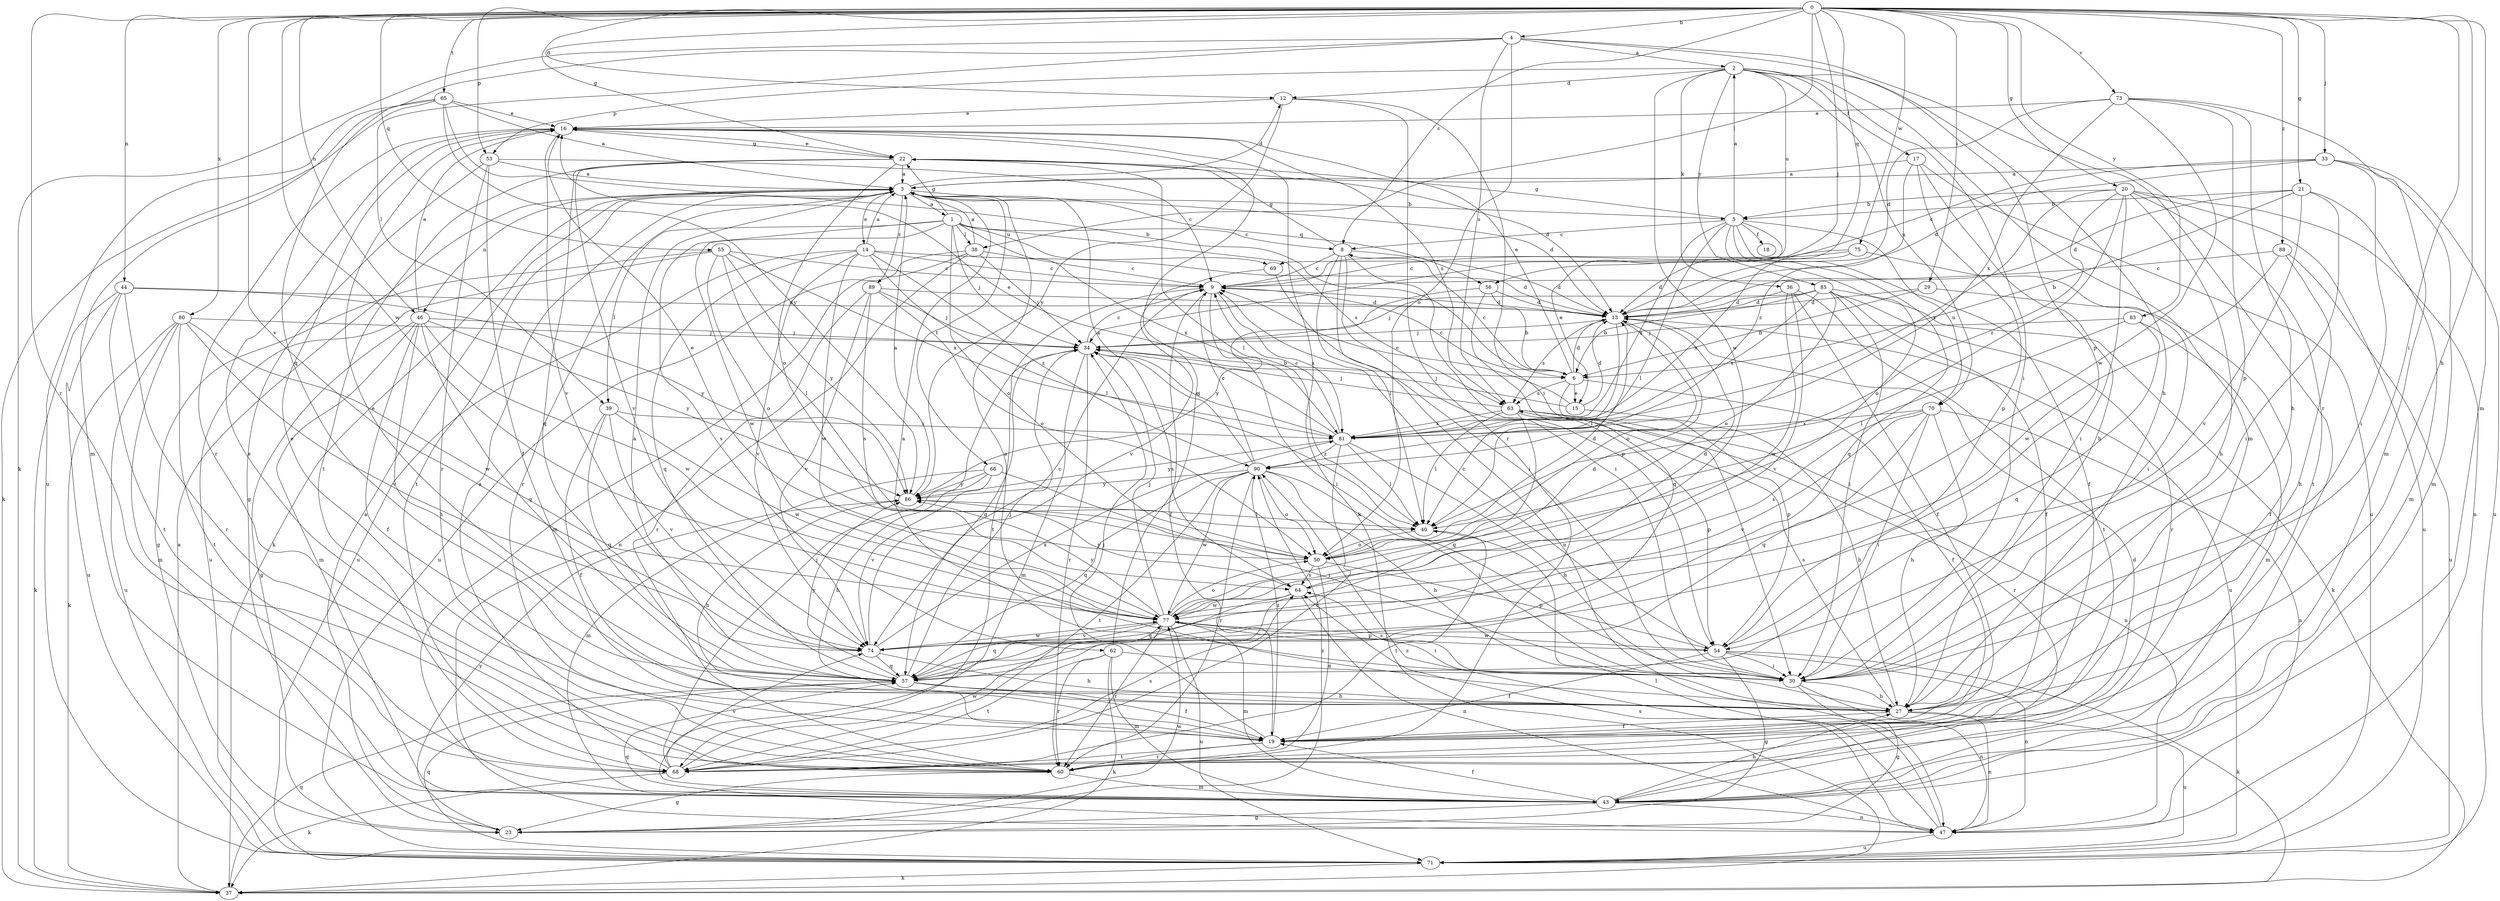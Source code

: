 strict digraph  {
0;
1;
2;
3;
4;
5;
6;
8;
9;
12;
13;
14;
15;
16;
17;
18;
19;
20;
21;
22;
23;
27;
29;
30;
33;
34;
36;
37;
38;
39;
40;
43;
44;
46;
47;
50;
53;
54;
55;
56;
57;
60;
62;
63;
64;
65;
66;
68;
69;
70;
71;
73;
74;
75;
77;
80;
81;
83;
85;
86;
88;
89;
90;
0 -> 4  [label=b];
0 -> 8  [label=c];
0 -> 12  [label=d];
0 -> 20  [label=g];
0 -> 21  [label=g];
0 -> 22  [label=g];
0 -> 27  [label=h];
0 -> 29  [label=i];
0 -> 30  [label=i];
0 -> 33  [label=j];
0 -> 34  [label=j];
0 -> 38  [label=l];
0 -> 43  [label=m];
0 -> 44  [label=n];
0 -> 46  [label=n];
0 -> 53  [label=p];
0 -> 55  [label=q];
0 -> 56  [label=q];
0 -> 60  [label=r];
0 -> 65  [label=t];
0 -> 73  [label=v];
0 -> 74  [label=v];
0 -> 75  [label=w];
0 -> 77  [label=w];
0 -> 80  [label=x];
0 -> 83  [label=y];
0 -> 88  [label=z];
1 -> 8  [label=c];
1 -> 22  [label=g];
1 -> 34  [label=j];
1 -> 38  [label=l];
1 -> 39  [label=l];
1 -> 50  [label=o];
1 -> 62  [label=s];
1 -> 63  [label=s];
1 -> 69  [label=u];
1 -> 77  [label=w];
1 -> 81  [label=x];
2 -> 12  [label=d];
2 -> 17  [label=f];
2 -> 27  [label=h];
2 -> 30  [label=i];
2 -> 36  [label=k];
2 -> 43  [label=m];
2 -> 53  [label=p];
2 -> 69  [label=u];
2 -> 70  [label=u];
2 -> 77  [label=w];
2 -> 85  [label=y];
3 -> 1  [label=a];
3 -> 5  [label=b];
3 -> 12  [label=d];
3 -> 13  [label=d];
3 -> 14  [label=e];
3 -> 37  [label=k];
3 -> 46  [label=n];
3 -> 56  [label=q];
3 -> 60  [label=r];
3 -> 66  [label=t];
3 -> 68  [label=t];
3 -> 89  [label=z];
4 -> 2  [label=a];
4 -> 37  [label=k];
4 -> 39  [label=l];
4 -> 50  [label=o];
4 -> 54  [label=p];
4 -> 57  [label=q];
4 -> 60  [label=r];
4 -> 63  [label=s];
5 -> 2  [label=a];
5 -> 8  [label=c];
5 -> 15  [label=e];
5 -> 18  [label=f];
5 -> 19  [label=f];
5 -> 22  [label=g];
5 -> 40  [label=l];
5 -> 50  [label=o];
5 -> 57  [label=q];
5 -> 70  [label=u];
5 -> 81  [label=x];
6 -> 8  [label=c];
6 -> 9  [label=c];
6 -> 13  [label=d];
6 -> 15  [label=e];
6 -> 16  [label=e];
6 -> 19  [label=f];
6 -> 54  [label=p];
6 -> 63  [label=s];
8 -> 9  [label=c];
8 -> 13  [label=d];
8 -> 22  [label=g];
8 -> 30  [label=i];
8 -> 40  [label=l];
8 -> 47  [label=n];
8 -> 54  [label=p];
9 -> 13  [label=d];
9 -> 19  [label=f];
9 -> 30  [label=i];
9 -> 68  [label=t];
9 -> 81  [label=x];
12 -> 16  [label=e];
12 -> 30  [label=i];
12 -> 60  [label=r];
12 -> 86  [label=y];
13 -> 34  [label=j];
13 -> 40  [label=l];
13 -> 50  [label=o];
13 -> 63  [label=s];
13 -> 71  [label=u];
14 -> 3  [label=a];
14 -> 9  [label=c];
14 -> 13  [label=d];
14 -> 40  [label=l];
14 -> 57  [label=q];
14 -> 71  [label=u];
14 -> 74  [label=v];
14 -> 77  [label=w];
14 -> 90  [label=z];
15 -> 9  [label=c];
15 -> 13  [label=d];
15 -> 27  [label=h];
15 -> 34  [label=j];
16 -> 22  [label=g];
16 -> 37  [label=k];
16 -> 60  [label=r];
16 -> 63  [label=s];
16 -> 74  [label=v];
17 -> 3  [label=a];
17 -> 27  [label=h];
17 -> 54  [label=p];
17 -> 71  [label=u];
17 -> 90  [label=z];
19 -> 16  [label=e];
19 -> 34  [label=j];
19 -> 60  [label=r];
19 -> 68  [label=t];
19 -> 90  [label=z];
20 -> 5  [label=b];
20 -> 27  [label=h];
20 -> 30  [label=i];
20 -> 40  [label=l];
20 -> 47  [label=n];
20 -> 68  [label=t];
20 -> 71  [label=u];
20 -> 81  [label=x];
20 -> 90  [label=z];
21 -> 5  [label=b];
21 -> 6  [label=b];
21 -> 13  [label=d];
21 -> 30  [label=i];
21 -> 43  [label=m];
21 -> 74  [label=v];
22 -> 3  [label=a];
22 -> 13  [label=d];
22 -> 16  [label=e];
22 -> 40  [label=l];
22 -> 50  [label=o];
22 -> 57  [label=q];
22 -> 68  [label=t];
22 -> 74  [label=v];
23 -> 3  [label=a];
23 -> 77  [label=w];
23 -> 86  [label=y];
23 -> 90  [label=z];
27 -> 3  [label=a];
27 -> 19  [label=f];
27 -> 47  [label=n];
27 -> 63  [label=s];
27 -> 71  [label=u];
29 -> 6  [label=b];
29 -> 13  [label=d];
29 -> 19  [label=f];
30 -> 3  [label=a];
30 -> 23  [label=g];
30 -> 27  [label=h];
30 -> 47  [label=n];
30 -> 64  [label=s];
33 -> 3  [label=a];
33 -> 9  [label=c];
33 -> 13  [label=d];
33 -> 30  [label=i];
33 -> 43  [label=m];
33 -> 71  [label=u];
34 -> 6  [label=b];
34 -> 9  [label=c];
34 -> 43  [label=m];
34 -> 57  [label=q];
34 -> 60  [label=r];
34 -> 64  [label=s];
36 -> 13  [label=d];
36 -> 19  [label=f];
36 -> 68  [label=t];
36 -> 74  [label=v];
36 -> 77  [label=w];
37 -> 3  [label=a];
37 -> 57  [label=q];
38 -> 3  [label=a];
38 -> 9  [label=c];
38 -> 34  [label=j];
38 -> 43  [label=m];
38 -> 47  [label=n];
38 -> 71  [label=u];
39 -> 19  [label=f];
39 -> 57  [label=q];
39 -> 74  [label=v];
39 -> 77  [label=w];
39 -> 81  [label=x];
40 -> 50  [label=o];
40 -> 68  [label=t];
43 -> 13  [label=d];
43 -> 19  [label=f];
43 -> 23  [label=g];
43 -> 27  [label=h];
43 -> 47  [label=n];
44 -> 13  [label=d];
44 -> 37  [label=k];
44 -> 60  [label=r];
44 -> 68  [label=t];
44 -> 71  [label=u];
44 -> 86  [label=y];
46 -> 16  [label=e];
46 -> 19  [label=f];
46 -> 23  [label=g];
46 -> 27  [label=h];
46 -> 34  [label=j];
46 -> 43  [label=m];
46 -> 57  [label=q];
46 -> 77  [label=w];
46 -> 86  [label=y];
47 -> 40  [label=l];
47 -> 57  [label=q];
47 -> 64  [label=s];
47 -> 71  [label=u];
47 -> 90  [label=z];
50 -> 13  [label=d];
50 -> 16  [label=e];
50 -> 54  [label=p];
50 -> 60  [label=r];
50 -> 64  [label=s];
53 -> 3  [label=a];
53 -> 9  [label=c];
53 -> 19  [label=f];
53 -> 23  [label=g];
53 -> 60  [label=r];
54 -> 9  [label=c];
54 -> 19  [label=f];
54 -> 23  [label=g];
54 -> 30  [label=i];
54 -> 37  [label=k];
54 -> 47  [label=n];
54 -> 77  [label=w];
55 -> 9  [label=c];
55 -> 23  [label=g];
55 -> 40  [label=l];
55 -> 50  [label=o];
55 -> 71  [label=u];
55 -> 81  [label=x];
55 -> 86  [label=y];
56 -> 6  [label=b];
56 -> 13  [label=d];
56 -> 57  [label=q];
56 -> 86  [label=y];
57 -> 3  [label=a];
57 -> 16  [label=e];
57 -> 19  [label=f];
57 -> 27  [label=h];
57 -> 34  [label=j];
57 -> 86  [label=y];
60 -> 16  [label=e];
60 -> 23  [label=g];
60 -> 43  [label=m];
62 -> 16  [label=e];
62 -> 30  [label=i];
62 -> 37  [label=k];
62 -> 43  [label=m];
62 -> 60  [label=r];
62 -> 68  [label=t];
63 -> 34  [label=j];
63 -> 40  [label=l];
63 -> 47  [label=n];
63 -> 54  [label=p];
63 -> 57  [label=q];
63 -> 60  [label=r];
63 -> 81  [label=x];
64 -> 13  [label=d];
64 -> 47  [label=n];
64 -> 57  [label=q];
64 -> 77  [label=w];
64 -> 86  [label=y];
65 -> 3  [label=a];
65 -> 6  [label=b];
65 -> 16  [label=e];
65 -> 37  [label=k];
65 -> 43  [label=m];
65 -> 71  [label=u];
65 -> 86  [label=y];
66 -> 27  [label=h];
66 -> 30  [label=i];
66 -> 43  [label=m];
66 -> 74  [label=v];
66 -> 86  [label=y];
68 -> 3  [label=a];
68 -> 34  [label=j];
68 -> 37  [label=k];
68 -> 64  [label=s];
68 -> 74  [label=v];
68 -> 77  [label=w];
69 -> 30  [label=i];
69 -> 74  [label=v];
70 -> 27  [label=h];
70 -> 30  [label=i];
70 -> 47  [label=n];
70 -> 57  [label=q];
70 -> 64  [label=s];
70 -> 74  [label=v];
70 -> 81  [label=x];
71 -> 37  [label=k];
71 -> 57  [label=q];
73 -> 13  [label=d];
73 -> 16  [label=e];
73 -> 27  [label=h];
73 -> 43  [label=m];
73 -> 54  [label=p];
73 -> 77  [label=w];
73 -> 81  [label=x];
74 -> 9  [label=c];
74 -> 27  [label=h];
74 -> 57  [label=q];
74 -> 77  [label=w];
74 -> 81  [label=x];
75 -> 9  [label=c];
75 -> 13  [label=d];
75 -> 30  [label=i];
75 -> 81  [label=x];
77 -> 13  [label=d];
77 -> 30  [label=i];
77 -> 34  [label=j];
77 -> 43  [label=m];
77 -> 50  [label=o];
77 -> 54  [label=p];
77 -> 57  [label=q];
77 -> 60  [label=r];
77 -> 71  [label=u];
77 -> 74  [label=v];
77 -> 86  [label=y];
80 -> 34  [label=j];
80 -> 37  [label=k];
80 -> 43  [label=m];
80 -> 68  [label=t];
80 -> 71  [label=u];
80 -> 74  [label=v];
80 -> 77  [label=w];
81 -> 9  [label=c];
81 -> 16  [label=e];
81 -> 27  [label=h];
81 -> 34  [label=j];
81 -> 40  [label=l];
81 -> 68  [label=t];
81 -> 86  [label=y];
81 -> 90  [label=z];
83 -> 34  [label=j];
83 -> 40  [label=l];
83 -> 43  [label=m];
83 -> 57  [label=q];
85 -> 6  [label=b];
85 -> 13  [label=d];
85 -> 19  [label=f];
85 -> 30  [label=i];
85 -> 34  [label=j];
85 -> 37  [label=k];
85 -> 50  [label=o];
85 -> 60  [label=r];
85 -> 81  [label=x];
86 -> 3  [label=a];
86 -> 27  [label=h];
86 -> 40  [label=l];
88 -> 9  [label=c];
88 -> 27  [label=h];
88 -> 71  [label=u];
88 -> 77  [label=w];
89 -> 13  [label=d];
89 -> 34  [label=j];
89 -> 50  [label=o];
89 -> 60  [label=r];
89 -> 64  [label=s];
89 -> 74  [label=v];
90 -> 3  [label=a];
90 -> 9  [label=c];
90 -> 27  [label=h];
90 -> 30  [label=i];
90 -> 50  [label=o];
90 -> 57  [label=q];
90 -> 60  [label=r];
90 -> 68  [label=t];
90 -> 77  [label=w];
90 -> 86  [label=y];
}
